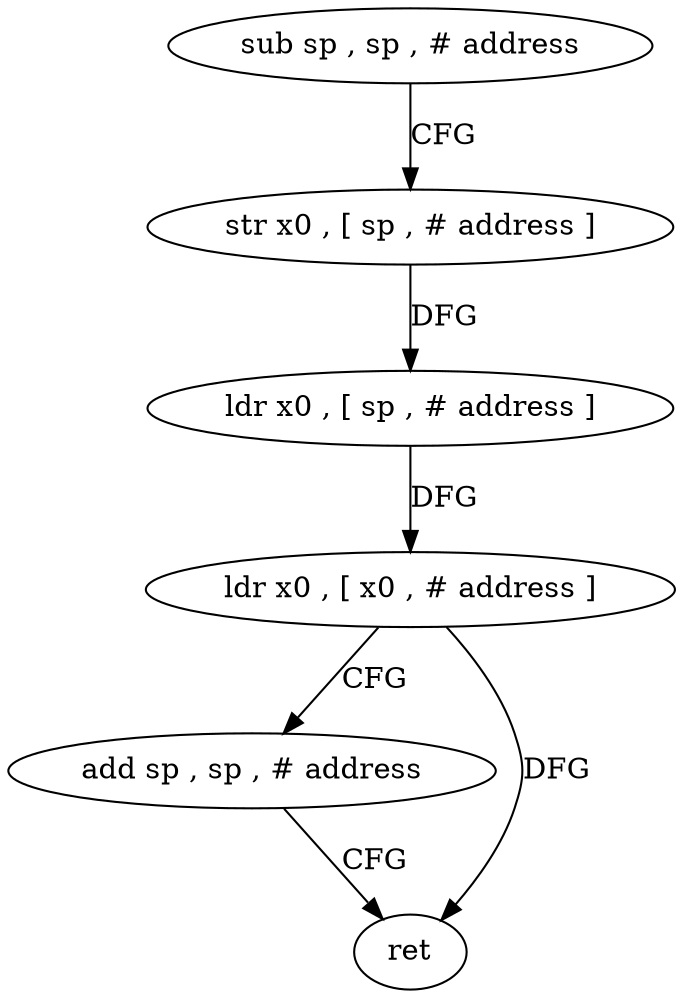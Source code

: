 digraph "func" {
"4483064" [label = "sub sp , sp , # address" ]
"4483068" [label = "str x0 , [ sp , # address ]" ]
"4483072" [label = "ldr x0 , [ sp , # address ]" ]
"4483076" [label = "ldr x0 , [ x0 , # address ]" ]
"4483080" [label = "add sp , sp , # address" ]
"4483084" [label = "ret" ]
"4483064" -> "4483068" [ label = "CFG" ]
"4483068" -> "4483072" [ label = "DFG" ]
"4483072" -> "4483076" [ label = "DFG" ]
"4483076" -> "4483080" [ label = "CFG" ]
"4483076" -> "4483084" [ label = "DFG" ]
"4483080" -> "4483084" [ label = "CFG" ]
}
